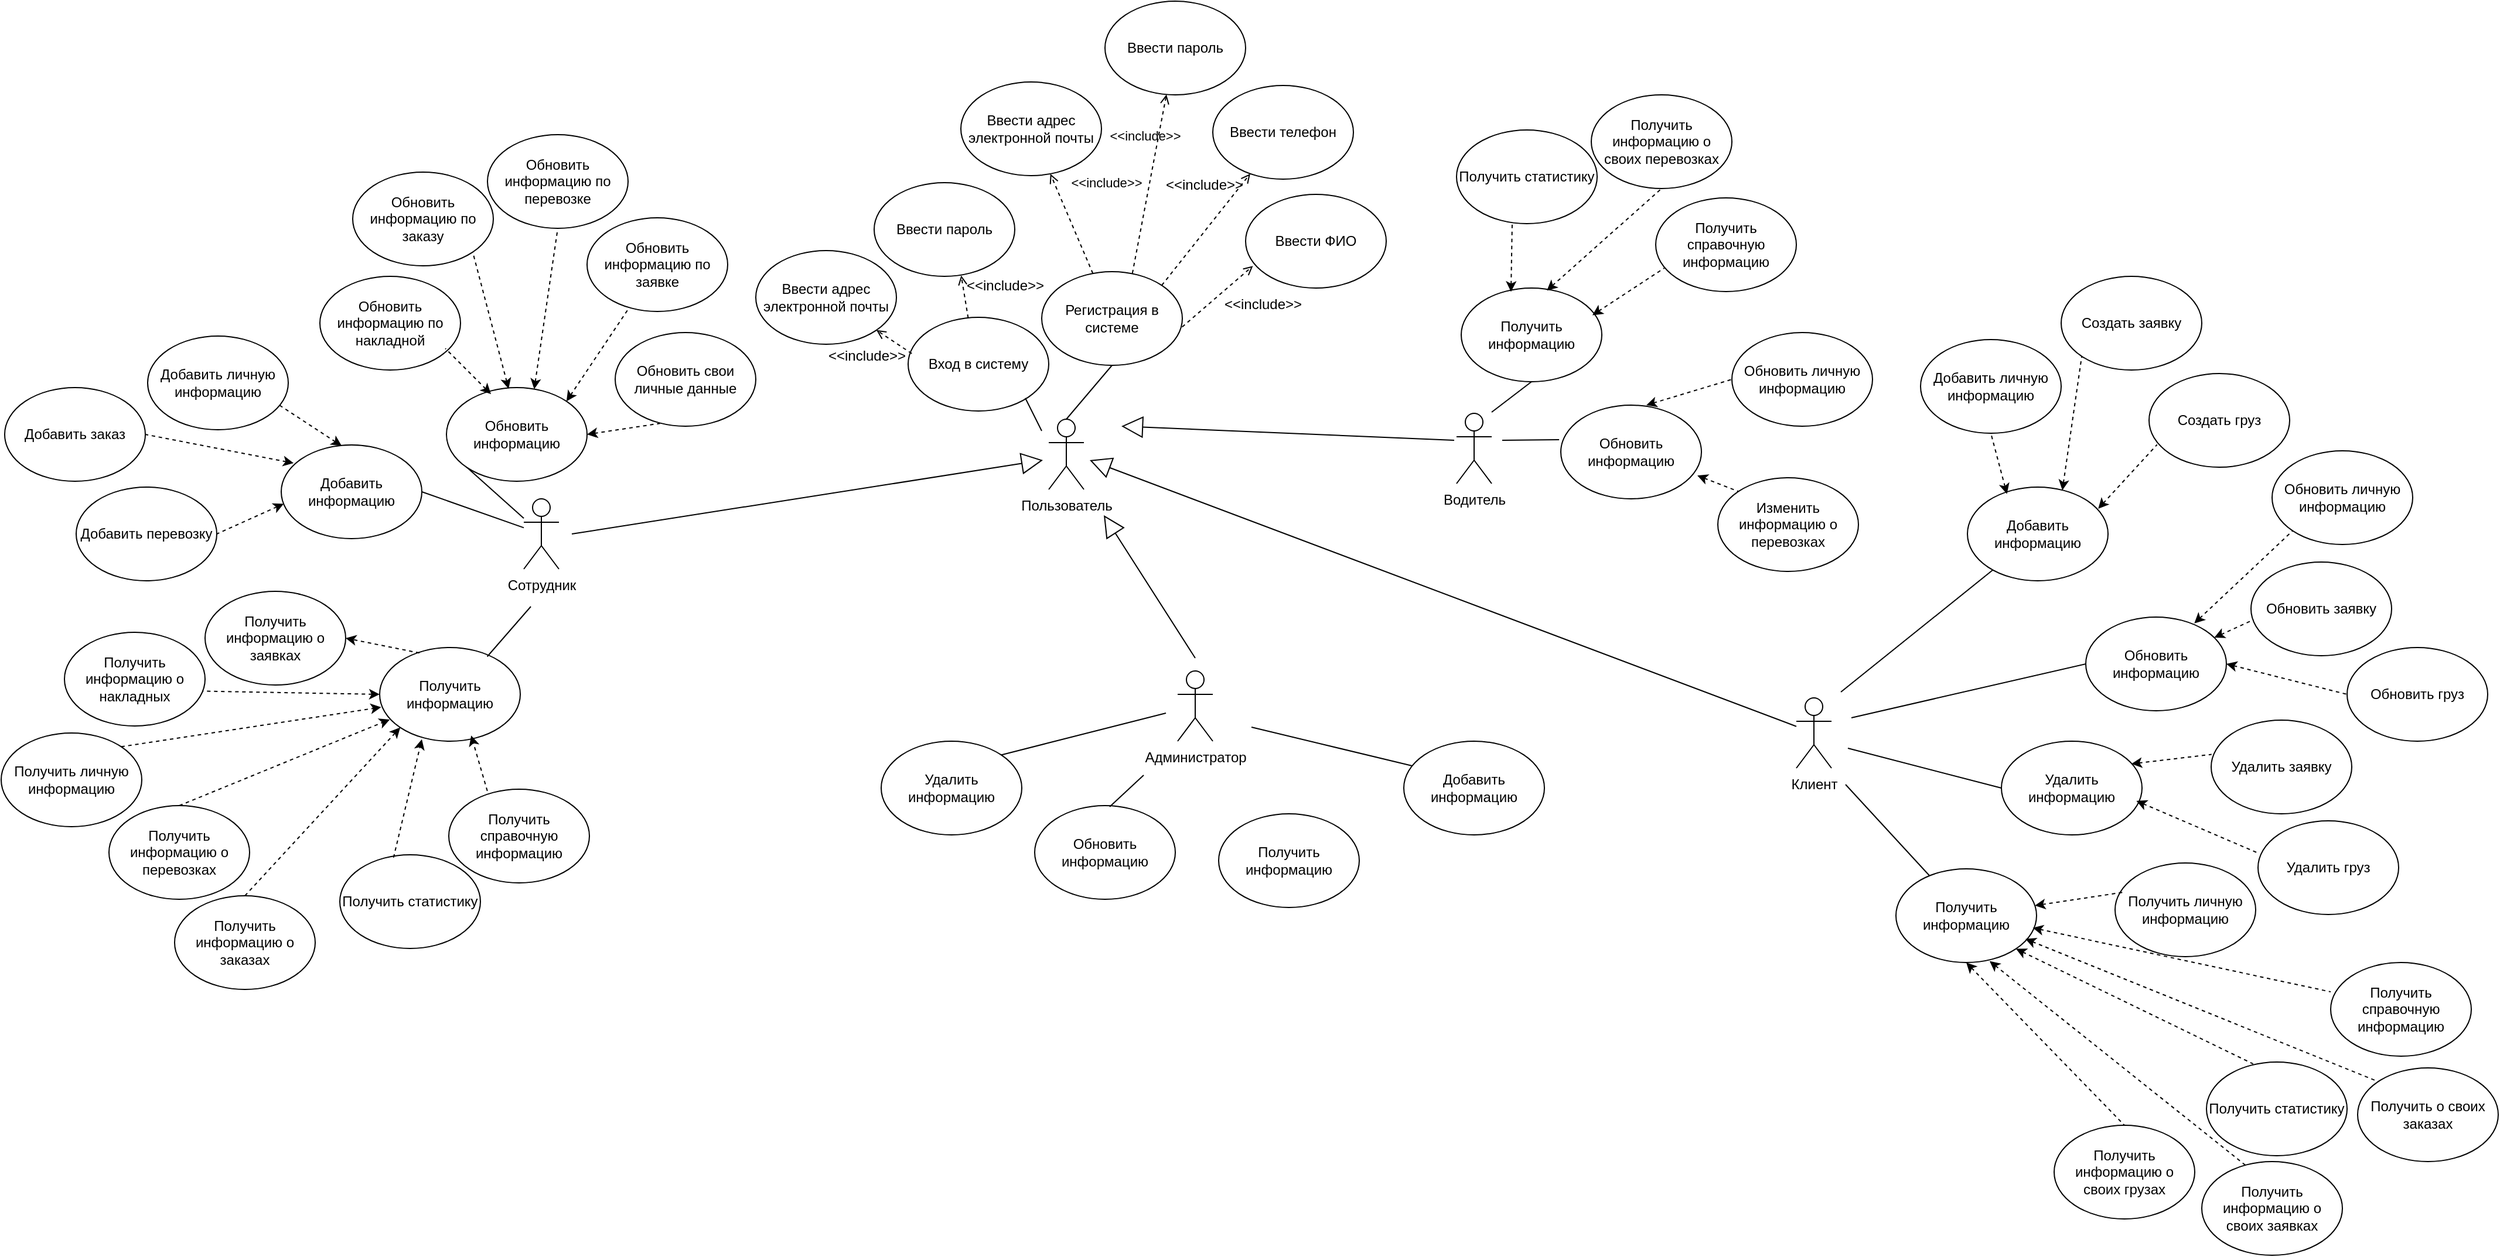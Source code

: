 <mxfile version="27.0.5">
  <diagram name="Страница — 1" id="2VasHox1lgphQIR1O_UY">
    <mxGraphModel dx="1501" dy="848" grid="0" gridSize="10" guides="1" tooltips="1" connect="1" arrows="1" fold="1" page="1" pageScale="1" pageWidth="3300" pageHeight="4681" math="0" shadow="0">
      <root>
        <mxCell id="0" />
        <mxCell id="1" parent="0" />
        <mxCell id="fnvzzZn7yNRyyIZnE1CO-1" style="rounded=0;orthogonalLoop=1;jettySize=auto;html=1;entryX=0;entryY=1;entryDx=0;entryDy=0;endArrow=none;startFill=0;" parent="1" source="fnvzzZn7yNRyyIZnE1CO-2" target="fnvzzZn7yNRyyIZnE1CO-69" edge="1">
          <mxGeometry relative="1" as="geometry" />
        </mxCell>
        <mxCell id="fnvzzZn7yNRyyIZnE1CO-2" value="Сотрудник" style="shape=umlActor;verticalLabelPosition=bottom;verticalAlign=top;html=1;outlineConnect=0;" parent="1" vertex="1">
          <mxGeometry x="627" y="773" width="30" height="60" as="geometry" />
        </mxCell>
        <mxCell id="fnvzzZn7yNRyyIZnE1CO-3" style="rounded=0;orthogonalLoop=1;jettySize=auto;html=1;endArrow=none;startFill=0;entryX=0;entryY=0.5;entryDx=0;entryDy=0;" parent="1" target="fnvzzZn7yNRyyIZnE1CO-12" edge="1">
          <mxGeometry relative="1" as="geometry">
            <mxPoint x="1875" y="848" as="targetPoint" />
            <mxPoint x="1760" y="960" as="sourcePoint" />
          </mxGeometry>
        </mxCell>
        <mxCell id="fnvzzZn7yNRyyIZnE1CO-4" style="rounded=0;orthogonalLoop=1;jettySize=auto;html=1;endArrow=none;startFill=0;" parent="1" target="fnvzzZn7yNRyyIZnE1CO-15" edge="1">
          <mxGeometry relative="1" as="geometry">
            <mxPoint x="1755" y="1017" as="sourcePoint" />
          </mxGeometry>
        </mxCell>
        <mxCell id="fnvzzZn7yNRyyIZnE1CO-5" style="rounded=0;orthogonalLoop=1;jettySize=auto;html=1;endArrow=none;startFill=0;" parent="1" target="fnvzzZn7yNRyyIZnE1CO-14" edge="1">
          <mxGeometry relative="1" as="geometry">
            <mxPoint x="1751" y="938" as="sourcePoint" />
          </mxGeometry>
        </mxCell>
        <mxCell id="fnvzzZn7yNRyyIZnE1CO-6" style="rounded=0;orthogonalLoop=1;jettySize=auto;html=1;endArrow=none;startFill=0;entryX=0;entryY=0.5;entryDx=0;entryDy=0;" parent="1" target="KfLbYunjPPYKV1MRl50z-34" edge="1">
          <mxGeometry relative="1" as="geometry">
            <mxPoint x="1757" y="986.04" as="sourcePoint" />
            <mxPoint x="1872" y="1009" as="targetPoint" />
          </mxGeometry>
        </mxCell>
        <mxCell id="fnvzzZn7yNRyyIZnE1CO-7" value="Клиент" style="shape=umlActor;verticalLabelPosition=bottom;verticalAlign=top;html=1;outlineConnect=0;allowArrows=1;" parent="1" vertex="1">
          <mxGeometry x="1713" y="943" width="30" height="60" as="geometry" />
        </mxCell>
        <mxCell id="fnvzzZn7yNRyyIZnE1CO-8" style="rounded=0;orthogonalLoop=1;jettySize=auto;html=1;exitX=0.5;exitY=0;exitDx=0;exitDy=0;exitPerimeter=0;entryX=0.5;entryY=1;entryDx=0;entryDy=0;endArrow=none;startFill=0;" parent="1" source="fnvzzZn7yNRyyIZnE1CO-9" target="fnvzzZn7yNRyyIZnE1CO-24" edge="1">
          <mxGeometry relative="1" as="geometry" />
        </mxCell>
        <mxCell id="fnvzzZn7yNRyyIZnE1CO-9" value="Пользователь" style="shape=umlActor;verticalLabelPosition=bottom;verticalAlign=top;html=1;outlineConnect=0;" parent="1" vertex="1">
          <mxGeometry x="1075" y="705" width="30" height="60" as="geometry" />
        </mxCell>
        <mxCell id="fnvzzZn7yNRyyIZnE1CO-10" value="" style="endArrow=block;endSize=16;endFill=0;html=1;rounded=0;" parent="1" edge="1">
          <mxGeometry width="160" relative="1" as="geometry">
            <mxPoint x="668" y="803" as="sourcePoint" />
            <mxPoint x="1070" y="740" as="targetPoint" />
          </mxGeometry>
        </mxCell>
        <mxCell id="fnvzzZn7yNRyyIZnE1CO-11" value="" style="endArrow=block;endSize=16;endFill=0;html=1;rounded=0;" parent="1" source="fnvzzZn7yNRyyIZnE1CO-7" edge="1">
          <mxGeometry width="160" relative="1" as="geometry">
            <mxPoint x="1180" y="840" as="sourcePoint" />
            <mxPoint x="1110" y="740" as="targetPoint" />
          </mxGeometry>
        </mxCell>
        <mxCell id="fnvzzZn7yNRyyIZnE1CO-12" value="Обновить информацию" style="ellipse;whiteSpace=wrap;html=1;" parent="1" vertex="1">
          <mxGeometry x="1960" y="874" width="120" height="80" as="geometry" />
        </mxCell>
        <mxCell id="fnvzzZn7yNRyyIZnE1CO-14" value="Добавить информацию" style="ellipse;whiteSpace=wrap;html=1;" parent="1" vertex="1">
          <mxGeometry x="1859" y="763" width="120" height="80" as="geometry" />
        </mxCell>
        <mxCell id="fnvzzZn7yNRyyIZnE1CO-15" value="Получить информацию" style="ellipse;whiteSpace=wrap;html=1;" parent="1" vertex="1">
          <mxGeometry x="1798" y="1089" width="120" height="80" as="geometry" />
        </mxCell>
        <mxCell id="fnvzzZn7yNRyyIZnE1CO-24" value="Регистрация в системе" style="ellipse;whiteSpace=wrap;html=1;" parent="1" vertex="1">
          <mxGeometry x="1069" y="579" width="120" height="80" as="geometry" />
        </mxCell>
        <mxCell id="fnvzzZn7yNRyyIZnE1CO-25" value="Ввести пароль" style="ellipse;whiteSpace=wrap;html=1;" parent="1" vertex="1">
          <mxGeometry x="1123" y="348" width="120" height="80" as="geometry" />
        </mxCell>
        <mxCell id="fnvzzZn7yNRyyIZnE1CO-26" value="Ввести адрес электронной почты" style="ellipse;whiteSpace=wrap;html=1;" parent="1" vertex="1">
          <mxGeometry x="1000" y="417" width="120" height="80" as="geometry" />
        </mxCell>
        <mxCell id="fnvzzZn7yNRyyIZnE1CO-27" value="&amp;lt;&amp;lt;include&amp;gt;&amp;gt;" style="html=1;verticalAlign=bottom;labelBackgroundColor=none;endArrow=open;endFill=0;dashed=1;rounded=0;exitX=0.645;exitY=0.017;exitDx=0;exitDy=0;exitPerimeter=0;" parent="1" source="fnvzzZn7yNRyyIZnE1CO-24" target="fnvzzZn7yNRyyIZnE1CO-25" edge="1">
          <mxGeometry x="0.398" y="10" width="160" relative="1" as="geometry">
            <mxPoint x="880" y="545" as="sourcePoint" />
            <mxPoint x="1040" y="545" as="targetPoint" />
            <mxPoint as="offset" />
          </mxGeometry>
        </mxCell>
        <mxCell id="fnvzzZn7yNRyyIZnE1CO-28" value="&amp;lt;&amp;lt;include&amp;gt;&amp;gt;" style="html=1;verticalAlign=bottom;labelBackgroundColor=none;endArrow=open;endFill=0;dashed=1;rounded=0;" parent="1" source="fnvzzZn7yNRyyIZnE1CO-24" target="fnvzzZn7yNRyyIZnE1CO-26" edge="1">
          <mxGeometry x="0.284" y="-38" width="160" relative="1" as="geometry">
            <mxPoint x="971" y="375" as="sourcePoint" />
            <mxPoint x="1060" y="425" as="targetPoint" />
            <mxPoint y="1" as="offset" />
          </mxGeometry>
        </mxCell>
        <mxCell id="fnvzzZn7yNRyyIZnE1CO-41" value="Добавить информацию" style="ellipse;whiteSpace=wrap;html=1;" parent="1" vertex="1">
          <mxGeometry x="420" y="727" width="120" height="80" as="geometry" />
        </mxCell>
        <mxCell id="fnvzzZn7yNRyyIZnE1CO-42" value="Получить информацию" style="ellipse;whiteSpace=wrap;html=1;" parent="1" vertex="1">
          <mxGeometry x="504" y="900" width="120" height="80" as="geometry" />
        </mxCell>
        <mxCell id="fnvzzZn7yNRyyIZnE1CO-49" style="rounded=0;orthogonalLoop=1;jettySize=auto;html=1;entryX=0.765;entryY=0.097;entryDx=0;entryDy=0;entryPerimeter=0;endArrow=none;startFill=0;" parent="1" target="fnvzzZn7yNRyyIZnE1CO-42" edge="1">
          <mxGeometry relative="1" as="geometry">
            <mxPoint x="633" y="865" as="sourcePoint" />
          </mxGeometry>
        </mxCell>
        <mxCell id="fnvzzZn7yNRyyIZnE1CO-68" style="rounded=0;orthogonalLoop=1;jettySize=auto;html=1;endArrow=none;startFill=0;entryX=1;entryY=0.5;entryDx=0;entryDy=0;" parent="1" source="fnvzzZn7yNRyyIZnE1CO-2" target="fnvzzZn7yNRyyIZnE1CO-41" edge="1">
          <mxGeometry relative="1" as="geometry">
            <mxPoint x="531" y="776" as="targetPoint" />
          </mxGeometry>
        </mxCell>
        <mxCell id="fnvzzZn7yNRyyIZnE1CO-69" value="Обновить информацию" style="ellipse;whiteSpace=wrap;html=1;" parent="1" vertex="1">
          <mxGeometry x="561" y="678" width="120" height="80" as="geometry" />
        </mxCell>
        <mxCell id="Y0_mQn6ZPeqY75y_IQ0Q-1" value="Ввести телефон" style="ellipse;whiteSpace=wrap;html=1;" parent="1" vertex="1">
          <mxGeometry x="1215" y="420" width="120" height="80" as="geometry" />
        </mxCell>
        <mxCell id="Y0_mQn6ZPeqY75y_IQ0Q-2" value="Ввести ФИО" style="ellipse;whiteSpace=wrap;html=1;" parent="1" vertex="1">
          <mxGeometry x="1243" y="513" width="120" height="80" as="geometry" />
        </mxCell>
        <mxCell id="Y0_mQn6ZPeqY75y_IQ0Q-3" value="" style="html=1;verticalAlign=bottom;labelBackgroundColor=none;endArrow=open;endFill=0;dashed=1;rounded=0;exitX=1;exitY=0;exitDx=0;exitDy=0;" parent="1" source="fnvzzZn7yNRyyIZnE1CO-24" target="Y0_mQn6ZPeqY75y_IQ0Q-1" edge="1">
          <mxGeometry x="0.352" y="18" width="160" relative="1" as="geometry">
            <mxPoint x="1137" y="561" as="sourcePoint" />
            <mxPoint x="1184" y="496" as="targetPoint" />
            <mxPoint x="1" as="offset" />
          </mxGeometry>
        </mxCell>
        <mxCell id="Y0_mQn6ZPeqY75y_IQ0Q-6" value="&amp;lt;&amp;lt;include&amp;gt;&amp;gt;" style="text;html=1;align=center;verticalAlign=middle;whiteSpace=wrap;rounded=0;" parent="1" vertex="1">
          <mxGeometry x="1233" y="599" width="50" height="16" as="geometry" />
        </mxCell>
        <mxCell id="Y0_mQn6ZPeqY75y_IQ0Q-7" value="" style="html=1;verticalAlign=bottom;labelBackgroundColor=none;endArrow=open;endFill=0;dashed=1;rounded=0;exitX=0.999;exitY=0.59;exitDx=0;exitDy=0;entryX=0.052;entryY=0.764;entryDx=0;entryDy=0;exitPerimeter=0;entryPerimeter=0;" parent="1" source="fnvzzZn7yNRyyIZnE1CO-24" target="Y0_mQn6ZPeqY75y_IQ0Q-2" edge="1">
          <mxGeometry x="0.352" y="18" width="160" relative="1" as="geometry">
            <mxPoint x="1170" y="599" as="sourcePoint" />
            <mxPoint x="1271" y="560" as="targetPoint" />
            <mxPoint x="1" as="offset" />
          </mxGeometry>
        </mxCell>
        <mxCell id="Y0_mQn6ZPeqY75y_IQ0Q-8" value="&amp;lt;&amp;lt;include&amp;gt;&amp;gt;" style="text;html=1;align=center;verticalAlign=middle;whiteSpace=wrap;rounded=0;" parent="1" vertex="1">
          <mxGeometry x="1183" y="497" width="50" height="16" as="geometry" />
        </mxCell>
        <mxCell id="Y0_mQn6ZPeqY75y_IQ0Q-9" value="Вход в систему" style="ellipse;whiteSpace=wrap;html=1;" parent="1" vertex="1">
          <mxGeometry x="955" y="618" width="120" height="80" as="geometry" />
        </mxCell>
        <mxCell id="Y0_mQn6ZPeqY75y_IQ0Q-11" value="Ввести адрес электронной почты" style="ellipse;whiteSpace=wrap;html=1;" parent="1" vertex="1">
          <mxGeometry x="825" y="561" width="120" height="80" as="geometry" />
        </mxCell>
        <mxCell id="Y0_mQn6ZPeqY75y_IQ0Q-12" value="Ввести пароль" style="ellipse;whiteSpace=wrap;html=1;" parent="1" vertex="1">
          <mxGeometry x="926" y="503" width="120" height="80" as="geometry" />
        </mxCell>
        <mxCell id="Y0_mQn6ZPeqY75y_IQ0Q-15" value="" style="html=1;verticalAlign=bottom;labelBackgroundColor=none;endArrow=open;endFill=0;dashed=1;rounded=0;exitX=0.427;exitY=0.007;exitDx=0;exitDy=0;entryX=0.619;entryY=0.991;entryDx=0;entryDy=0;exitPerimeter=0;entryPerimeter=0;" parent="1" target="Y0_mQn6ZPeqY75y_IQ0Q-12" edge="1" source="Y0_mQn6ZPeqY75y_IQ0Q-9">
          <mxGeometry x="0.352" y="18" width="160" relative="1" as="geometry">
            <mxPoint x="1134" y="891" as="sourcePoint" />
            <mxPoint x="1005" y="594" as="targetPoint" />
            <mxPoint x="1" as="offset" />
          </mxGeometry>
        </mxCell>
        <mxCell id="Y0_mQn6ZPeqY75y_IQ0Q-16" value="" style="html=1;verticalAlign=bottom;labelBackgroundColor=none;endArrow=open;endFill=0;dashed=1;rounded=0;exitX=0.026;exitY=0.387;exitDx=0;exitDy=0;exitPerimeter=0;" parent="1" target="Y0_mQn6ZPeqY75y_IQ0Q-11" edge="1" source="Y0_mQn6ZPeqY75y_IQ0Q-9">
          <mxGeometry x="0.352" y="18" width="160" relative="1" as="geometry">
            <mxPoint x="1045" y="891" as="sourcePoint" />
            <mxPoint x="1092" y="930" as="targetPoint" />
            <mxPoint x="1" as="offset" />
          </mxGeometry>
        </mxCell>
        <mxCell id="Y0_mQn6ZPeqY75y_IQ0Q-17" value="&amp;lt;&amp;lt;include&amp;gt;&amp;gt;" style="text;html=1;align=center;verticalAlign=middle;whiteSpace=wrap;rounded=0;" parent="1" vertex="1">
          <mxGeometry x="895" y="643" width="50" height="16" as="geometry" />
        </mxCell>
        <mxCell id="KfLbYunjPPYKV1MRl50z-4" value="Водитель" style="shape=umlActor;verticalLabelPosition=bottom;verticalAlign=top;html=1;outlineConnect=0;allowArrows=1;" vertex="1" parent="1">
          <mxGeometry x="1423" y="700" width="30" height="60" as="geometry" />
        </mxCell>
        <mxCell id="KfLbYunjPPYKV1MRl50z-5" value="" style="endArrow=block;endSize=16;endFill=0;html=1;rounded=0;" edge="1" parent="1">
          <mxGeometry width="160" relative="1" as="geometry">
            <mxPoint x="1421" y="723" as="sourcePoint" />
            <mxPoint x="1137" y="711" as="targetPoint" />
          </mxGeometry>
        </mxCell>
        <mxCell id="KfLbYunjPPYKV1MRl50z-8" value="Администратор" style="shape=umlActor;verticalLabelPosition=bottom;verticalAlign=top;html=1;outlineConnect=0;" vertex="1" parent="1">
          <mxGeometry x="1185" y="920" width="30" height="60" as="geometry" />
        </mxCell>
        <mxCell id="KfLbYunjPPYKV1MRl50z-12" value="" style="endArrow=none;html=1;rounded=0;startFill=0;" edge="1" parent="1">
          <mxGeometry width="50" height="50" relative="1" as="geometry">
            <mxPoint x="1055" y="687" as="sourcePoint" />
            <mxPoint x="1069" y="715" as="targetPoint" />
          </mxGeometry>
        </mxCell>
        <mxCell id="KfLbYunjPPYKV1MRl50z-19" value="Обновить информацию" style="ellipse;whiteSpace=wrap;html=1;" vertex="1" parent="1">
          <mxGeometry x="1063" y="1035" width="120" height="80" as="geometry" />
        </mxCell>
        <mxCell id="KfLbYunjPPYKV1MRl50z-20" value="Добавить информацию" style="ellipse;whiteSpace=wrap;html=1;" vertex="1" parent="1">
          <mxGeometry x="1378" y="980" width="120" height="80" as="geometry" />
        </mxCell>
        <mxCell id="KfLbYunjPPYKV1MRl50z-21" value="Удалить информацию" style="ellipse;whiteSpace=wrap;html=1;" vertex="1" parent="1">
          <mxGeometry x="932" y="980" width="120" height="80" as="geometry" />
        </mxCell>
        <mxCell id="KfLbYunjPPYKV1MRl50z-22" value="Получить информацию" style="ellipse;whiteSpace=wrap;html=1;" vertex="1" parent="1">
          <mxGeometry x="1220" y="1042" width="120" height="80" as="geometry" />
        </mxCell>
        <mxCell id="KfLbYunjPPYKV1MRl50z-23" value="Получить информацию" style="ellipse;whiteSpace=wrap;html=1;" vertex="1" parent="1">
          <mxGeometry x="1427" y="593" width="120" height="80" as="geometry" />
        </mxCell>
        <mxCell id="KfLbYunjPPYKV1MRl50z-24" value="Обновить информацию" style="ellipse;whiteSpace=wrap;html=1;" vertex="1" parent="1">
          <mxGeometry x="1512" y="693" width="120" height="80" as="geometry" />
        </mxCell>
        <mxCell id="KfLbYunjPPYKV1MRl50z-28" value="&amp;lt;&amp;lt;include&amp;gt;&amp;gt;" style="text;html=1;align=center;verticalAlign=middle;whiteSpace=wrap;rounded=0;" vertex="1" parent="1">
          <mxGeometry x="1013" y="583" width="50" height="16" as="geometry" />
        </mxCell>
        <mxCell id="KfLbYunjPPYKV1MRl50z-29" value="" style="endArrow=none;html=1;rounded=0;exitX=1;exitY=0;exitDx=0;exitDy=0;startFill=0;" edge="1" parent="1" source="KfLbYunjPPYKV1MRl50z-21">
          <mxGeometry width="50" height="50" relative="1" as="geometry">
            <mxPoint x="1035" y="965" as="sourcePoint" />
            <mxPoint x="1175" y="956" as="targetPoint" />
          </mxGeometry>
        </mxCell>
        <mxCell id="KfLbYunjPPYKV1MRl50z-30" value="" style="endArrow=none;html=1;rounded=0;startFill=0;" edge="1" parent="1">
          <mxGeometry width="50" height="50" relative="1" as="geometry">
            <mxPoint x="1385" y="1001" as="sourcePoint" />
            <mxPoint x="1248" y="968" as="targetPoint" />
          </mxGeometry>
        </mxCell>
        <mxCell id="KfLbYunjPPYKV1MRl50z-31" value="" style="endArrow=none;html=1;rounded=0;startFill=0;" edge="1" parent="1">
          <mxGeometry width="50" height="50" relative="1" as="geometry">
            <mxPoint x="1127" y="1036" as="sourcePoint" />
            <mxPoint x="1156" y="1009" as="targetPoint" />
          </mxGeometry>
        </mxCell>
        <mxCell id="KfLbYunjPPYKV1MRl50z-32" value="Обновить свои личные данные" style="ellipse;whiteSpace=wrap;html=1;" vertex="1" parent="1">
          <mxGeometry x="705" y="631" width="120" height="80" as="geometry" />
        </mxCell>
        <mxCell id="KfLbYunjPPYKV1MRl50z-33" value="" style="endArrow=none;html=1;rounded=0;entryX=0.318;entryY=0.97;entryDx=0;entryDy=0;entryPerimeter=0;exitX=1;exitY=0.5;exitDx=0;exitDy=0;dashed=1;startArrow=classic;startFill=1;" edge="1" parent="1" source="fnvzzZn7yNRyyIZnE1CO-69" target="KfLbYunjPPYKV1MRl50z-32">
          <mxGeometry width="50" height="50" relative="1" as="geometry">
            <mxPoint x="622" y="685" as="sourcePoint" />
            <mxPoint x="672" y="635" as="targetPoint" />
          </mxGeometry>
        </mxCell>
        <mxCell id="KfLbYunjPPYKV1MRl50z-34" value="Удалить информацию" style="ellipse;whiteSpace=wrap;html=1;" vertex="1" parent="1">
          <mxGeometry x="1888" y="980" width="120" height="80" as="geometry" />
        </mxCell>
        <mxCell id="KfLbYunjPPYKV1MRl50z-35" value="Обновить личную информацию" style="ellipse;whiteSpace=wrap;html=1;" vertex="1" parent="1">
          <mxGeometry x="2119" y="732" width="120" height="80" as="geometry" />
        </mxCell>
        <mxCell id="KfLbYunjPPYKV1MRl50z-37" value="" style="endArrow=block;endSize=16;endFill=0;html=1;rounded=0;" edge="1" parent="1">
          <mxGeometry width="160" relative="1" as="geometry">
            <mxPoint x="1200" y="909" as="sourcePoint" />
            <mxPoint x="1122" y="787" as="targetPoint" />
          </mxGeometry>
        </mxCell>
        <mxCell id="KfLbYunjPPYKV1MRl50z-38" value="" style="endArrow=none;html=1;rounded=0;entryX=0.5;entryY=1;entryDx=0;entryDy=0;exitX=0.281;exitY=0.073;exitDx=0;exitDy=0;exitPerimeter=0;dashed=1;startArrow=classic;startFill=1;" edge="1" parent="1" source="fnvzzZn7yNRyyIZnE1CO-14" target="KfLbYunjPPYKV1MRl50z-39">
          <mxGeometry width="50" height="50" relative="1" as="geometry">
            <mxPoint x="1909" y="788.5" as="sourcePoint" />
            <mxPoint x="1880" y="769" as="targetPoint" />
          </mxGeometry>
        </mxCell>
        <mxCell id="KfLbYunjPPYKV1MRl50z-39" value="Добавить личную информацию" style="ellipse;whiteSpace=wrap;html=1;" vertex="1" parent="1">
          <mxGeometry x="1819" y="637" width="120" height="80" as="geometry" />
        </mxCell>
        <mxCell id="KfLbYunjPPYKV1MRl50z-40" value="Создать заявку" style="ellipse;whiteSpace=wrap;html=1;" vertex="1" parent="1">
          <mxGeometry x="1939" y="583" width="120" height="80" as="geometry" />
        </mxCell>
        <mxCell id="KfLbYunjPPYKV1MRl50z-41" value="Создать груз" style="ellipse;whiteSpace=wrap;html=1;" vertex="1" parent="1">
          <mxGeometry x="2014" y="666" width="120" height="80" as="geometry" />
        </mxCell>
        <mxCell id="KfLbYunjPPYKV1MRl50z-42" value="" style="endArrow=none;html=1;rounded=0;entryX=0.057;entryY=0.759;entryDx=0;entryDy=0;entryPerimeter=0;exitX=0.93;exitY=0.231;exitDx=0;exitDy=0;exitPerimeter=0;dashed=1;startArrow=classic;startFill=1;" edge="1" parent="1" source="fnvzzZn7yNRyyIZnE1CO-14" target="KfLbYunjPPYKV1MRl50z-41">
          <mxGeometry width="50" height="50" relative="1" as="geometry">
            <mxPoint x="1968" y="768" as="sourcePoint" />
            <mxPoint x="2018" y="718" as="targetPoint" />
          </mxGeometry>
        </mxCell>
        <mxCell id="KfLbYunjPPYKV1MRl50z-43" value="" style="endArrow=none;html=1;rounded=0;exitX=0.675;exitY=0.034;exitDx=0;exitDy=0;exitPerimeter=0;entryX=0;entryY=1;entryDx=0;entryDy=0;dashed=1;startArrow=classic;startFill=1;" edge="1" parent="1" source="fnvzzZn7yNRyyIZnE1CO-14" target="KfLbYunjPPYKV1MRl50z-40">
          <mxGeometry width="50" height="50" relative="1" as="geometry">
            <mxPoint x="1927" y="759" as="sourcePoint" />
            <mxPoint x="2062" y="704" as="targetPoint" />
          </mxGeometry>
        </mxCell>
        <mxCell id="KfLbYunjPPYKV1MRl50z-44" value="Удалить заявку" style="ellipse;whiteSpace=wrap;html=1;" vertex="1" parent="1">
          <mxGeometry x="2067" y="962" width="120" height="80" as="geometry" />
        </mxCell>
        <mxCell id="KfLbYunjPPYKV1MRl50z-45" value="Обновить груз" style="ellipse;whiteSpace=wrap;html=1;" vertex="1" parent="1">
          <mxGeometry x="2183" y="900" width="120" height="80" as="geometry" />
        </mxCell>
        <mxCell id="KfLbYunjPPYKV1MRl50z-46" value="Обновить заявку" style="ellipse;whiteSpace=wrap;html=1;" vertex="1" parent="1">
          <mxGeometry x="2101" y="827" width="120" height="80" as="geometry" />
        </mxCell>
        <mxCell id="KfLbYunjPPYKV1MRl50z-48" value="" style="endArrow=none;html=1;rounded=0;entryX=0;entryY=1;entryDx=0;entryDy=0;exitX=0.772;exitY=0.067;exitDx=0;exitDy=0;exitPerimeter=0;dashed=1;startArrow=classic;startFill=1;" edge="1" parent="1" source="fnvzzZn7yNRyyIZnE1CO-12" target="KfLbYunjPPYKV1MRl50z-35">
          <mxGeometry width="50" height="50" relative="1" as="geometry">
            <mxPoint x="2063" y="879" as="sourcePoint" />
            <mxPoint x="2113" y="829" as="targetPoint" />
          </mxGeometry>
        </mxCell>
        <mxCell id="KfLbYunjPPYKV1MRl50z-49" value="" style="endArrow=none;html=1;rounded=0;entryX=0.018;entryY=0.615;entryDx=0;entryDy=0;entryPerimeter=0;dashed=1;startArrow=classic;startFill=1;" edge="1" parent="1" source="fnvzzZn7yNRyyIZnE1CO-12" target="KfLbYunjPPYKV1MRl50z-46">
          <mxGeometry width="50" height="50" relative="1" as="geometry">
            <mxPoint x="2061" y="957" as="sourcePoint" />
            <mxPoint x="2111" y="907" as="targetPoint" />
          </mxGeometry>
        </mxCell>
        <mxCell id="KfLbYunjPPYKV1MRl50z-50" value="" style="endArrow=none;html=1;rounded=0;entryX=0;entryY=0.5;entryDx=0;entryDy=0;exitX=1;exitY=0.5;exitDx=0;exitDy=0;dashed=1;startArrow=classic;startFill=1;" edge="1" parent="1" source="fnvzzZn7yNRyyIZnE1CO-12" target="KfLbYunjPPYKV1MRl50z-45">
          <mxGeometry width="50" height="50" relative="1" as="geometry">
            <mxPoint x="2093" y="971" as="sourcePoint" />
            <mxPoint x="2143" y="921" as="targetPoint" />
          </mxGeometry>
        </mxCell>
        <mxCell id="KfLbYunjPPYKV1MRl50z-52" value="Удалить груз" style="ellipse;whiteSpace=wrap;html=1;" vertex="1" parent="1">
          <mxGeometry x="2107" y="1048" width="120" height="80" as="geometry" />
        </mxCell>
        <mxCell id="KfLbYunjPPYKV1MRl50z-53" value="" style="endArrow=none;html=1;rounded=0;entryX=0.003;entryY=0.366;entryDx=0;entryDy=0;entryPerimeter=0;exitX=0.925;exitY=0.242;exitDx=0;exitDy=0;exitPerimeter=0;dashed=1;startArrow=classic;startFill=1;" edge="1" parent="1" source="KfLbYunjPPYKV1MRl50z-34" target="KfLbYunjPPYKV1MRl50z-44">
          <mxGeometry width="50" height="50" relative="1" as="geometry">
            <mxPoint x="1987" y="1020" as="sourcePoint" />
            <mxPoint x="2037" y="970" as="targetPoint" />
          </mxGeometry>
        </mxCell>
        <mxCell id="KfLbYunjPPYKV1MRl50z-54" value="" style="endArrow=none;html=1;rounded=0;entryX=0.011;entryY=0.351;entryDx=0;entryDy=0;entryPerimeter=0;exitX=0.96;exitY=0.637;exitDx=0;exitDy=0;exitPerimeter=0;dashed=1;startArrow=classic;startFill=1;" edge="1" parent="1" source="KfLbYunjPPYKV1MRl50z-34" target="KfLbYunjPPYKV1MRl50z-52">
          <mxGeometry width="50" height="50" relative="1" as="geometry">
            <mxPoint x="2026" y="1080" as="sourcePoint" />
            <mxPoint x="2076" y="1030" as="targetPoint" />
          </mxGeometry>
        </mxCell>
        <mxCell id="KfLbYunjPPYKV1MRl50z-56" value="Получить справочную информацию" style="ellipse;whiteSpace=wrap;html=1;" vertex="1" parent="1">
          <mxGeometry x="2169" y="1169" width="120" height="80" as="geometry" />
        </mxCell>
        <mxCell id="KfLbYunjPPYKV1MRl50z-57" value="Получить статистику" style="ellipse;whiteSpace=wrap;html=1;" vertex="1" parent="1">
          <mxGeometry x="2063" y="1254" width="120" height="80" as="geometry" />
        </mxCell>
        <mxCell id="KfLbYunjPPYKV1MRl50z-58" value="Получить информацию о своих грузах" style="ellipse;whiteSpace=wrap;html=1;" vertex="1" parent="1">
          <mxGeometry x="1933" y="1308" width="120" height="80" as="geometry" />
        </mxCell>
        <mxCell id="KfLbYunjPPYKV1MRl50z-59" value="Получить о своих заказах" style="ellipse;whiteSpace=wrap;html=1;" vertex="1" parent="1">
          <mxGeometry x="2192" y="1259" width="120" height="80" as="geometry" />
        </mxCell>
        <mxCell id="KfLbYunjPPYKV1MRl50z-60" value="Получить информацию о своих заявках" style="ellipse;whiteSpace=wrap;html=1;" vertex="1" parent="1">
          <mxGeometry x="2059" y="1339" width="120" height="80" as="geometry" />
        </mxCell>
        <mxCell id="KfLbYunjPPYKV1MRl50z-61" value="Получить личную информацию" style="ellipse;whiteSpace=wrap;html=1;" vertex="1" parent="1">
          <mxGeometry x="1985" y="1084" width="120" height="80" as="geometry" />
        </mxCell>
        <mxCell id="KfLbYunjPPYKV1MRl50z-62" value="" style="endArrow=none;html=1;rounded=0;entryX=0.075;entryY=0.309;entryDx=0;entryDy=0;entryPerimeter=0;dashed=1;startArrow=classic;startFill=1;" edge="1" parent="1" source="fnvzzZn7yNRyyIZnE1CO-15" target="KfLbYunjPPYKV1MRl50z-61">
          <mxGeometry width="50" height="50" relative="1" as="geometry">
            <mxPoint x="1929" y="1107" as="sourcePoint" />
            <mxPoint x="1979" y="1057" as="targetPoint" />
          </mxGeometry>
        </mxCell>
        <mxCell id="KfLbYunjPPYKV1MRl50z-63" value="" style="endArrow=none;html=1;rounded=0;exitX=0.973;exitY=0.63;exitDx=0;exitDy=0;exitPerimeter=0;entryX=0;entryY=0.313;entryDx=0;entryDy=0;entryPerimeter=0;dashed=1;startArrow=classic;startFill=1;" edge="1" parent="1" source="fnvzzZn7yNRyyIZnE1CO-15" target="KfLbYunjPPYKV1MRl50z-56">
          <mxGeometry width="50" height="50" relative="1" as="geometry">
            <mxPoint x="2000" y="1102" as="sourcePoint" />
            <mxPoint x="2050" y="1052" as="targetPoint" />
          </mxGeometry>
        </mxCell>
        <mxCell id="KfLbYunjPPYKV1MRl50z-64" value="" style="endArrow=none;html=1;rounded=0;entryX=0;entryY=0;entryDx=0;entryDy=0;exitX=0.921;exitY=0.748;exitDx=0;exitDy=0;exitPerimeter=0;dashed=1;startArrow=classic;startFill=1;" edge="1" parent="1" source="fnvzzZn7yNRyyIZnE1CO-15" target="KfLbYunjPPYKV1MRl50z-59">
          <mxGeometry width="50" height="50" relative="1" as="geometry">
            <mxPoint x="1888" y="1165" as="sourcePoint" />
            <mxPoint x="1938" y="1115" as="targetPoint" />
          </mxGeometry>
        </mxCell>
        <mxCell id="KfLbYunjPPYKV1MRl50z-65" value="" style="endArrow=none;html=1;rounded=0;exitX=1;exitY=1;exitDx=0;exitDy=0;entryX=0.332;entryY=0.02;entryDx=0;entryDy=0;entryPerimeter=0;dashed=1;startArrow=classic;startFill=1;" edge="1" parent="1" source="fnvzzZn7yNRyyIZnE1CO-15" target="KfLbYunjPPYKV1MRl50z-57">
          <mxGeometry width="50" height="50" relative="1" as="geometry">
            <mxPoint x="2000" y="1313" as="sourcePoint" />
            <mxPoint x="2026" y="1249" as="targetPoint" />
          </mxGeometry>
        </mxCell>
        <mxCell id="KfLbYunjPPYKV1MRl50z-66" value="" style="endArrow=none;html=1;rounded=0;exitX=0.666;exitY=0.985;exitDx=0;exitDy=0;exitPerimeter=0;entryX=0.319;entryY=0.049;entryDx=0;entryDy=0;entryPerimeter=0;dashed=1;startArrow=classic;startFill=1;" edge="1" parent="1" source="fnvzzZn7yNRyyIZnE1CO-15" target="KfLbYunjPPYKV1MRl50z-60">
          <mxGeometry width="50" height="50" relative="1" as="geometry">
            <mxPoint x="2000" y="1313" as="sourcePoint" />
            <mxPoint x="2050" y="1263" as="targetPoint" />
          </mxGeometry>
        </mxCell>
        <mxCell id="KfLbYunjPPYKV1MRl50z-67" value="" style="endArrow=none;html=1;rounded=0;exitX=0.5;exitY=1;exitDx=0;exitDy=0;entryX=0.5;entryY=0;entryDx=0;entryDy=0;dashed=1;startArrow=classic;startFill=1;" edge="1" parent="1" source="fnvzzZn7yNRyyIZnE1CO-15" target="KfLbYunjPPYKV1MRl50z-58">
          <mxGeometry width="50" height="50" relative="1" as="geometry">
            <mxPoint x="1833" y="1243" as="sourcePoint" />
            <mxPoint x="1883" y="1193" as="targetPoint" />
          </mxGeometry>
        </mxCell>
        <mxCell id="KfLbYunjPPYKV1MRl50z-68" value="Получить статистику" style="ellipse;whiteSpace=wrap;html=1;" vertex="1" parent="1">
          <mxGeometry x="1423" y="458" width="120" height="80" as="geometry" />
        </mxCell>
        <mxCell id="KfLbYunjPPYKV1MRl50z-69" value="Получить справочную информацию" style="ellipse;whiteSpace=wrap;html=1;" vertex="1" parent="1">
          <mxGeometry x="1593" y="516" width="120" height="80" as="geometry" />
        </mxCell>
        <mxCell id="KfLbYunjPPYKV1MRl50z-70" value="Получить информацию о своих перевозках" style="ellipse;whiteSpace=wrap;html=1;" vertex="1" parent="1">
          <mxGeometry x="1538" y="428" width="120" height="80" as="geometry" />
        </mxCell>
        <mxCell id="KfLbYunjPPYKV1MRl50z-71" value="Обновить личную информацию" style="ellipse;whiteSpace=wrap;html=1;" vertex="1" parent="1">
          <mxGeometry x="1658" y="631" width="120" height="80" as="geometry" />
        </mxCell>
        <mxCell id="KfLbYunjPPYKV1MRl50z-72" value="Изменить информацию о перевозках" style="ellipse;whiteSpace=wrap;html=1;" vertex="1" parent="1">
          <mxGeometry x="1646" y="755" width="120" height="80" as="geometry" />
        </mxCell>
        <mxCell id="KfLbYunjPPYKV1MRl50z-73" value="" style="endArrow=none;html=1;rounded=0;entryX=0.5;entryY=1;entryDx=0;entryDy=0;exitX=0.609;exitY=0.027;exitDx=0;exitDy=0;exitPerimeter=0;dashed=1;startArrow=classic;startFill=1;" edge="1" parent="1" source="KfLbYunjPPYKV1MRl50z-23" target="KfLbYunjPPYKV1MRl50z-70">
          <mxGeometry width="50" height="50" relative="1" as="geometry">
            <mxPoint x="1529" y="579" as="sourcePoint" />
            <mxPoint x="1591" y="447" as="targetPoint" />
          </mxGeometry>
        </mxCell>
        <mxCell id="KfLbYunjPPYKV1MRl50z-74" value="" style="endArrow=none;html=1;rounded=0;exitX=0.354;exitY=0.04;exitDx=0;exitDy=0;exitPerimeter=0;entryX=0.396;entryY=0.978;entryDx=0;entryDy=0;entryPerimeter=0;dashed=1;startArrow=classic;startFill=1;" edge="1" parent="1" source="KfLbYunjPPYKV1MRl50z-23" target="KfLbYunjPPYKV1MRl50z-68">
          <mxGeometry width="50" height="50" relative="1" as="geometry">
            <mxPoint x="1415" y="598" as="sourcePoint" />
            <mxPoint x="1465" y="548" as="targetPoint" />
          </mxGeometry>
        </mxCell>
        <mxCell id="KfLbYunjPPYKV1MRl50z-75" value="" style="endArrow=none;html=1;rounded=0;entryX=0.061;entryY=0.749;entryDx=0;entryDy=0;entryPerimeter=0;exitX=0.933;exitY=0.29;exitDx=0;exitDy=0;exitPerimeter=0;dashed=1;startArrow=classic;startFill=1;" edge="1" parent="1" source="KfLbYunjPPYKV1MRl50z-23" target="KfLbYunjPPYKV1MRl50z-69">
          <mxGeometry width="50" height="50" relative="1" as="geometry">
            <mxPoint x="1541" y="621" as="sourcePoint" />
            <mxPoint x="1591" y="571" as="targetPoint" />
          </mxGeometry>
        </mxCell>
        <mxCell id="KfLbYunjPPYKV1MRl50z-76" value="" style="endArrow=none;html=1;rounded=0;exitX=0.608;exitY=0;exitDx=0;exitDy=0;exitPerimeter=0;entryX=0;entryY=0.5;entryDx=0;entryDy=0;dashed=1;startArrow=classic;startFill=1;" edge="1" parent="1" source="KfLbYunjPPYKV1MRl50z-24" target="KfLbYunjPPYKV1MRl50z-71">
          <mxGeometry width="50" height="50" relative="1" as="geometry">
            <mxPoint x="1582" y="688" as="sourcePoint" />
            <mxPoint x="1632" y="638" as="targetPoint" />
          </mxGeometry>
        </mxCell>
        <mxCell id="KfLbYunjPPYKV1MRl50z-77" value="" style="endArrow=none;html=1;rounded=0;entryX=0;entryY=0;entryDx=0;entryDy=0;exitX=0.971;exitY=0.751;exitDx=0;exitDy=0;exitPerimeter=0;dashed=1;startArrow=classic;startFill=1;" edge="1" parent="1" source="KfLbYunjPPYKV1MRl50z-24" target="KfLbYunjPPYKV1MRl50z-72">
          <mxGeometry width="50" height="50" relative="1" as="geometry">
            <mxPoint x="1607" y="762" as="sourcePoint" />
            <mxPoint x="1657" y="712" as="targetPoint" />
          </mxGeometry>
        </mxCell>
        <mxCell id="KfLbYunjPPYKV1MRl50z-78" value="" style="endArrow=none;html=1;rounded=0;startFill=0;entryX=0.5;entryY=1;entryDx=0;entryDy=0;" edge="1" parent="1" target="KfLbYunjPPYKV1MRl50z-23">
          <mxGeometry width="50" height="50" relative="1" as="geometry">
            <mxPoint x="1453" y="699" as="sourcePoint" />
            <mxPoint x="1430" y="662" as="targetPoint" />
          </mxGeometry>
        </mxCell>
        <mxCell id="KfLbYunjPPYKV1MRl50z-79" value="" style="endArrow=none;html=1;rounded=0;entryX=-0.012;entryY=0.369;entryDx=0;entryDy=0;entryPerimeter=0;" edge="1" parent="1" target="KfLbYunjPPYKV1MRl50z-24">
          <mxGeometry width="50" height="50" relative="1" as="geometry">
            <mxPoint x="1462" y="723" as="sourcePoint" />
            <mxPoint x="1512" y="673" as="targetPoint" />
          </mxGeometry>
        </mxCell>
        <mxCell id="KfLbYunjPPYKV1MRl50z-80" value="Обновить информацию по заявке" style="ellipse;whiteSpace=wrap;html=1;" vertex="1" parent="1">
          <mxGeometry x="681" y="533" width="120" height="80" as="geometry" />
        </mxCell>
        <mxCell id="KfLbYunjPPYKV1MRl50z-81" value="Обновить информацию по заказу" style="ellipse;whiteSpace=wrap;html=1;" vertex="1" parent="1">
          <mxGeometry x="481" y="494" width="120" height="80" as="geometry" />
        </mxCell>
        <mxCell id="KfLbYunjPPYKV1MRl50z-82" value="Обновить информацию по накладной" style="ellipse;whiteSpace=wrap;html=1;" vertex="1" parent="1">
          <mxGeometry x="453" y="583" width="120" height="80" as="geometry" />
        </mxCell>
        <mxCell id="KfLbYunjPPYKV1MRl50z-83" value="Обновить информацию по перевозке" style="ellipse;whiteSpace=wrap;html=1;" vertex="1" parent="1">
          <mxGeometry x="596" y="462" width="120" height="80" as="geometry" />
        </mxCell>
        <mxCell id="KfLbYunjPPYKV1MRl50z-84" value="" style="endArrow=none;html=1;rounded=0;entryX=0.299;entryY=0.961;entryDx=0;entryDy=0;entryPerimeter=0;exitX=1;exitY=0;exitDx=0;exitDy=0;startArrow=classic;startFill=1;dashed=1;" edge="1" parent="1" source="fnvzzZn7yNRyyIZnE1CO-69" target="KfLbYunjPPYKV1MRl50z-80">
          <mxGeometry width="50" height="50" relative="1" as="geometry">
            <mxPoint x="655" y="659" as="sourcePoint" />
            <mxPoint x="705" y="609" as="targetPoint" />
          </mxGeometry>
        </mxCell>
        <mxCell id="KfLbYunjPPYKV1MRl50z-85" value="" style="endArrow=none;html=1;rounded=0;entryX=0.5;entryY=1;entryDx=0;entryDy=0;exitX=0.624;exitY=0.017;exitDx=0;exitDy=0;exitPerimeter=0;startArrow=classic;startFill=1;dashed=1;" edge="1" parent="1" source="fnvzzZn7yNRyyIZnE1CO-69" target="KfLbYunjPPYKV1MRl50z-83">
          <mxGeometry width="50" height="50" relative="1" as="geometry">
            <mxPoint x="601" y="664" as="sourcePoint" />
            <mxPoint x="651" y="614" as="targetPoint" />
          </mxGeometry>
        </mxCell>
        <mxCell id="KfLbYunjPPYKV1MRl50z-86" value="" style="endArrow=none;html=1;rounded=0;entryX=1;entryY=1;entryDx=0;entryDy=0;startArrow=classic;startFill=1;exitX=0.442;exitY=0.012;exitDx=0;exitDy=0;exitPerimeter=0;dashed=1;" edge="1" parent="1" source="fnvzzZn7yNRyyIZnE1CO-69" target="KfLbYunjPPYKV1MRl50z-81">
          <mxGeometry width="50" height="50" relative="1" as="geometry">
            <mxPoint x="621" y="676" as="sourcePoint" />
            <mxPoint x="622" y="594" as="targetPoint" />
          </mxGeometry>
        </mxCell>
        <mxCell id="KfLbYunjPPYKV1MRl50z-87" value="" style="endArrow=none;html=1;rounded=0;exitX=0.317;exitY=0.07;exitDx=0;exitDy=0;exitPerimeter=0;startFill=1;startArrow=classic;entryX=0.892;entryY=0.77;entryDx=0;entryDy=0;entryPerimeter=0;dashed=1;" edge="1" parent="1" source="fnvzzZn7yNRyyIZnE1CO-69" target="KfLbYunjPPYKV1MRl50z-82">
          <mxGeometry width="50" height="50" relative="1" as="geometry">
            <mxPoint x="546" y="706" as="sourcePoint" />
            <mxPoint x="565" y="635" as="targetPoint" />
          </mxGeometry>
        </mxCell>
        <mxCell id="KfLbYunjPPYKV1MRl50z-88" value="Добавить личную информацию" style="ellipse;whiteSpace=wrap;html=1;" vertex="1" parent="1">
          <mxGeometry x="306" y="634" width="120" height="80" as="geometry" />
        </mxCell>
        <mxCell id="KfLbYunjPPYKV1MRl50z-89" value="Добавить заказ" style="ellipse;whiteSpace=wrap;html=1;" vertex="1" parent="1">
          <mxGeometry x="184" y="678" width="120" height="80" as="geometry" />
        </mxCell>
        <mxCell id="KfLbYunjPPYKV1MRl50z-90" value="Добавить перевозку" style="ellipse;whiteSpace=wrap;html=1;" vertex="1" parent="1">
          <mxGeometry x="245" y="763" width="120" height="80" as="geometry" />
        </mxCell>
        <mxCell id="KfLbYunjPPYKV1MRl50z-91" value="" style="endArrow=none;html=1;rounded=0;entryX=0.924;entryY=0.725;entryDx=0;entryDy=0;entryPerimeter=0;exitX=0.43;exitY=0.01;exitDx=0;exitDy=0;exitPerimeter=0;startFill=1;startArrow=classic;dashed=1;" edge="1" parent="1" source="fnvzzZn7yNRyyIZnE1CO-41" target="KfLbYunjPPYKV1MRl50z-88">
          <mxGeometry width="50" height="50" relative="1" as="geometry">
            <mxPoint x="443" y="758" as="sourcePoint" />
            <mxPoint x="493" y="708" as="targetPoint" />
          </mxGeometry>
        </mxCell>
        <mxCell id="KfLbYunjPPYKV1MRl50z-92" value="" style="endArrow=none;html=1;rounded=0;entryX=1;entryY=0.5;entryDx=0;entryDy=0;exitX=0.088;exitY=0.194;exitDx=0;exitDy=0;exitPerimeter=0;startArrow=classic;startFill=1;dashed=1;" edge="1" parent="1" source="fnvzzZn7yNRyyIZnE1CO-41" target="KfLbYunjPPYKV1MRl50z-89">
          <mxGeometry width="50" height="50" relative="1" as="geometry">
            <mxPoint x="361" y="782" as="sourcePoint" />
            <mxPoint x="411" y="732" as="targetPoint" />
          </mxGeometry>
        </mxCell>
        <mxCell id="KfLbYunjPPYKV1MRl50z-93" value="" style="endArrow=none;html=1;rounded=0;entryX=1;entryY=0.5;entryDx=0;entryDy=0;exitX=0.018;exitY=0.628;exitDx=0;exitDy=0;exitPerimeter=0;startArrow=classic;startFill=1;dashed=1;" edge="1" parent="1" source="fnvzzZn7yNRyyIZnE1CO-41" target="KfLbYunjPPYKV1MRl50z-90">
          <mxGeometry width="50" height="50" relative="1" as="geometry">
            <mxPoint x="342" y="853" as="sourcePoint" />
            <mxPoint x="392" y="803" as="targetPoint" />
          </mxGeometry>
        </mxCell>
        <mxCell id="KfLbYunjPPYKV1MRl50z-94" value="Получить информацию о заявках" style="ellipse;whiteSpace=wrap;html=1;" vertex="1" parent="1">
          <mxGeometry x="355" y="852" width="120" height="80" as="geometry" />
        </mxCell>
        <mxCell id="KfLbYunjPPYKV1MRl50z-95" value="Получить информацию о накладных" style="ellipse;whiteSpace=wrap;html=1;" vertex="1" parent="1">
          <mxGeometry x="235" y="887" width="120" height="80" as="geometry" />
        </mxCell>
        <mxCell id="KfLbYunjPPYKV1MRl50z-96" value="Получить информацию о перевозках" style="ellipse;whiteSpace=wrap;html=1;" vertex="1" parent="1">
          <mxGeometry x="273" y="1035" width="120" height="80" as="geometry" />
        </mxCell>
        <mxCell id="KfLbYunjPPYKV1MRl50z-97" value="Получить информацию о заказах" style="ellipse;whiteSpace=wrap;html=1;" vertex="1" parent="1">
          <mxGeometry x="329" y="1112" width="120" height="80" as="geometry" />
        </mxCell>
        <mxCell id="KfLbYunjPPYKV1MRl50z-98" value="Получить статистику" style="ellipse;whiteSpace=wrap;html=1;" vertex="1" parent="1">
          <mxGeometry x="470" y="1077" width="120" height="80" as="geometry" />
        </mxCell>
        <mxCell id="KfLbYunjPPYKV1MRl50z-99" value="Получить личную информацию" style="ellipse;whiteSpace=wrap;html=1;" vertex="1" parent="1">
          <mxGeometry x="181" y="973" width="120" height="80" as="geometry" />
        </mxCell>
        <mxCell id="KfLbYunjPPYKV1MRl50z-100" value="Получить справочную информацию" style="ellipse;whiteSpace=wrap;html=1;" vertex="1" parent="1">
          <mxGeometry x="563" y="1021" width="120" height="80" as="geometry" />
        </mxCell>
        <mxCell id="KfLbYunjPPYKV1MRl50z-101" value="" style="endArrow=classic;html=1;rounded=0;entryX=1;entryY=0.5;entryDx=0;entryDy=0;exitX=0.283;exitY=0.058;exitDx=0;exitDy=0;exitPerimeter=0;endFill=1;dashed=1;" edge="1" parent="1" source="fnvzzZn7yNRyyIZnE1CO-42" target="KfLbYunjPPYKV1MRl50z-94">
          <mxGeometry width="50" height="50" relative="1" as="geometry">
            <mxPoint x="442" y="991" as="sourcePoint" />
            <mxPoint x="492" y="941" as="targetPoint" />
          </mxGeometry>
        </mxCell>
        <mxCell id="KfLbYunjPPYKV1MRl50z-102" value="" style="endArrow=none;html=1;rounded=0;entryX=0.981;entryY=0.628;entryDx=0;entryDy=0;entryPerimeter=0;exitX=0;exitY=0.5;exitDx=0;exitDy=0;startArrow=classic;startFill=1;dashed=1;" edge="1" parent="1" source="fnvzzZn7yNRyyIZnE1CO-42" target="KfLbYunjPPYKV1MRl50z-95">
          <mxGeometry width="50" height="50" relative="1" as="geometry">
            <mxPoint x="385" y="1008" as="sourcePoint" />
            <mxPoint x="435" y="958" as="targetPoint" />
          </mxGeometry>
        </mxCell>
        <mxCell id="KfLbYunjPPYKV1MRl50z-103" value="" style="endArrow=classic;html=1;rounded=0;exitX=1;exitY=0;exitDx=0;exitDy=0;entryX=0.011;entryY=0.637;entryDx=0;entryDy=0;entryPerimeter=0;dashed=1;" edge="1" parent="1" source="KfLbYunjPPYKV1MRl50z-99" target="fnvzzZn7yNRyyIZnE1CO-42">
          <mxGeometry width="50" height="50" relative="1" as="geometry">
            <mxPoint x="352" y="1000" as="sourcePoint" />
            <mxPoint x="402" y="950" as="targetPoint" />
          </mxGeometry>
        </mxCell>
        <mxCell id="KfLbYunjPPYKV1MRl50z-104" value="" style="endArrow=classic;html=1;rounded=0;entryX=0.072;entryY=0.768;entryDx=0;entryDy=0;entryPerimeter=0;exitX=0.5;exitY=0;exitDx=0;exitDy=0;dashed=1;" edge="1" parent="1" source="KfLbYunjPPYKV1MRl50z-96" target="fnvzzZn7yNRyyIZnE1CO-42">
          <mxGeometry width="50" height="50" relative="1" as="geometry">
            <mxPoint x="403" y="1027" as="sourcePoint" />
            <mxPoint x="453" y="977" as="targetPoint" />
          </mxGeometry>
        </mxCell>
        <mxCell id="KfLbYunjPPYKV1MRl50z-105" value="" style="endArrow=classic;html=1;rounded=0;entryX=0;entryY=1;entryDx=0;entryDy=0;exitX=0.5;exitY=0;exitDx=0;exitDy=0;dashed=1;" edge="1" parent="1" source="KfLbYunjPPYKV1MRl50z-97" target="fnvzzZn7yNRyyIZnE1CO-42">
          <mxGeometry width="50" height="50" relative="1" as="geometry">
            <mxPoint x="413" y="1097" as="sourcePoint" />
            <mxPoint x="463" y="1047" as="targetPoint" />
          </mxGeometry>
        </mxCell>
        <mxCell id="KfLbYunjPPYKV1MRl50z-106" value="" style="endArrow=classic;html=1;rounded=0;entryX=0.3;entryY=0.979;entryDx=0;entryDy=0;entryPerimeter=0;exitX=0.382;exitY=0.03;exitDx=0;exitDy=0;exitPerimeter=0;dashed=1;" edge="1" parent="1" source="KfLbYunjPPYKV1MRl50z-98" target="fnvzzZn7yNRyyIZnE1CO-42">
          <mxGeometry width="50" height="50" relative="1" as="geometry">
            <mxPoint x="482" y="1078" as="sourcePoint" />
            <mxPoint x="532" y="1028" as="targetPoint" />
          </mxGeometry>
        </mxCell>
        <mxCell id="KfLbYunjPPYKV1MRl50z-107" value="" style="endArrow=classic;html=1;rounded=0;entryX=0.651;entryY=0.939;entryDx=0;entryDy=0;entryPerimeter=0;exitX=0.274;exitY=0.019;exitDx=0;exitDy=0;exitPerimeter=0;dashed=1;" edge="1" parent="1" source="KfLbYunjPPYKV1MRl50z-100" target="fnvzzZn7yNRyyIZnE1CO-42">
          <mxGeometry width="50" height="50" relative="1" as="geometry">
            <mxPoint x="592" y="1030" as="sourcePoint" />
            <mxPoint x="642" y="980" as="targetPoint" />
          </mxGeometry>
        </mxCell>
      </root>
    </mxGraphModel>
  </diagram>
</mxfile>
